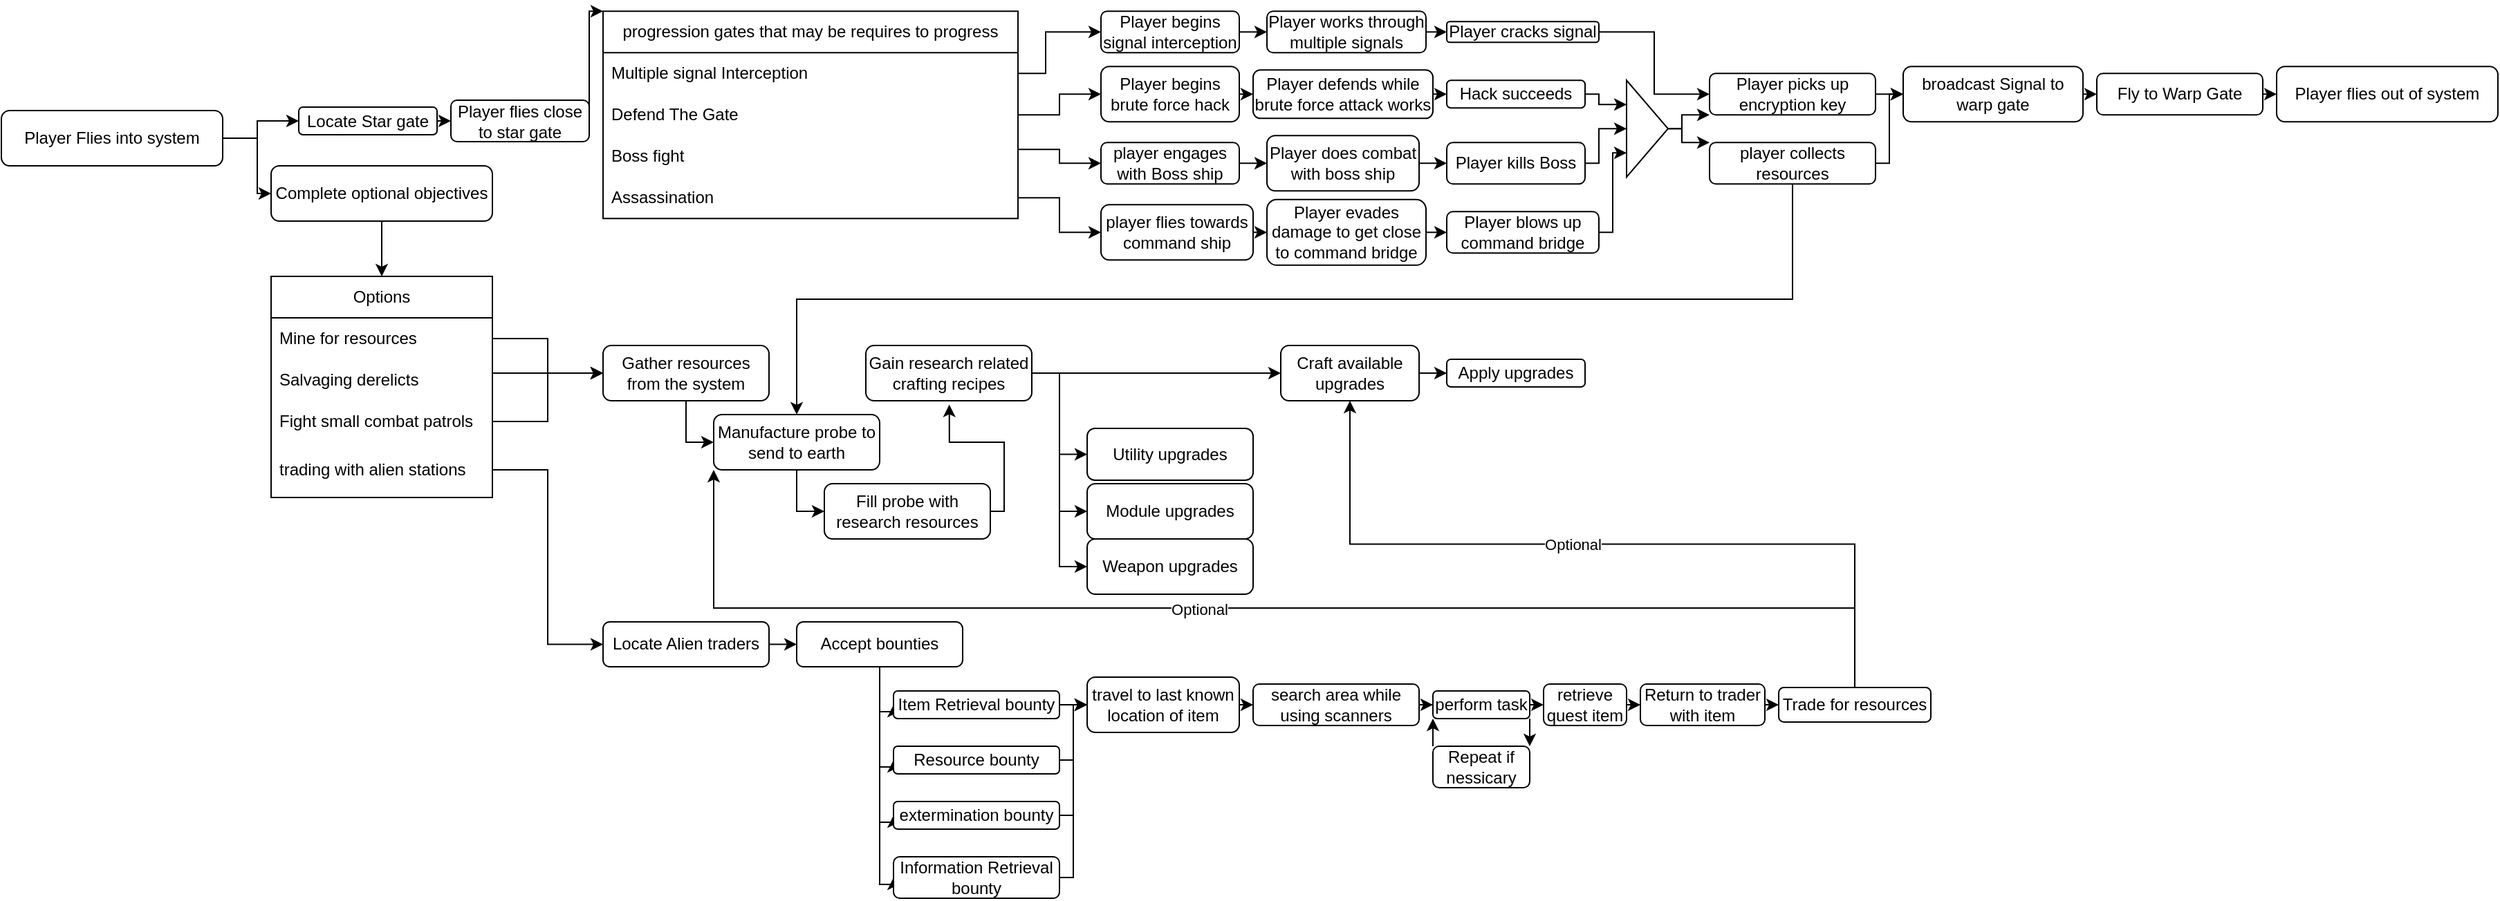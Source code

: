 <mxfile version="24.4.6" type="device">
  <diagram name="Page-1" id="IX2DLJ35YjW76E760JXb">
    <mxGraphModel dx="2074" dy="1196" grid="1" gridSize="10" guides="1" tooltips="1" connect="1" arrows="1" fold="1" page="1" pageScale="1" pageWidth="850" pageHeight="1100" math="0" shadow="0">
      <root>
        <mxCell id="0" />
        <mxCell id="1" parent="0" />
        <mxCell id="Pbyc2BM_ThtSnBs7eUJm-4" value="Module upgrades" style="rounded=1;whiteSpace=wrap;html=1;" vertex="1" parent="1">
          <mxGeometry x="950" y="480" width="120" height="40" as="geometry" />
        </mxCell>
        <mxCell id="Pbyc2BM_ThtSnBs7eUJm-11" value="Utility upgrades" style="rounded=1;whiteSpace=wrap;html=1;" vertex="1" parent="1">
          <mxGeometry x="950" y="440" width="120" height="37.5" as="geometry" />
        </mxCell>
        <mxCell id="Pbyc2BM_ThtSnBs7eUJm-5" value="Weapon upgrades" style="rounded=1;whiteSpace=wrap;html=1;" vertex="1" parent="1">
          <mxGeometry x="950" y="520" width="120" height="40" as="geometry" />
        </mxCell>
        <mxCell id="Pbyc2BM_ThtSnBs7eUJm-106" style="edgeStyle=orthogonalEdgeStyle;rounded=0;orthogonalLoop=1;jettySize=auto;html=1;exitX=0.5;exitY=1;exitDx=0;exitDy=0;entryX=0;entryY=0.5;entryDx=0;entryDy=0;" edge="1" parent="1" source="Pbyc2BM_ThtSnBs7eUJm-21" target="Pbyc2BM_ThtSnBs7eUJm-96">
          <mxGeometry relative="1" as="geometry">
            <Array as="points">
              <mxPoint x="660" y="450" />
            </Array>
          </mxGeometry>
        </mxCell>
        <mxCell id="Pbyc2BM_ThtSnBs7eUJm-21" value="Gather resources from the system" style="rounded=1;whiteSpace=wrap;html=1;" vertex="1" parent="1">
          <mxGeometry x="600" y="380" width="120" height="40" as="geometry" />
        </mxCell>
        <mxCell id="Pbyc2BM_ThtSnBs7eUJm-62" style="edgeStyle=orthogonalEdgeStyle;rounded=0;orthogonalLoop=1;jettySize=auto;html=1;exitX=1;exitY=0.5;exitDx=0;exitDy=0;" edge="1" parent="1" source="Pbyc2BM_ThtSnBs7eUJm-27" target="Pbyc2BM_ThtSnBs7eUJm-61">
          <mxGeometry relative="1" as="geometry" />
        </mxCell>
        <mxCell id="Pbyc2BM_ThtSnBs7eUJm-27" value="Craft available upgrades" style="rounded=1;whiteSpace=wrap;html=1;" vertex="1" parent="1">
          <mxGeometry x="1090" y="380" width="100" height="40" as="geometry" />
        </mxCell>
        <mxCell id="Pbyc2BM_ThtSnBs7eUJm-40" style="edgeStyle=orthogonalEdgeStyle;rounded=0;orthogonalLoop=1;jettySize=auto;html=1;exitX=1;exitY=0.5;exitDx=0;exitDy=0;entryX=0;entryY=0.5;entryDx=0;entryDy=0;" edge="1" parent="1" source="Pbyc2BM_ThtSnBs7eUJm-34" target="Pbyc2BM_ThtSnBs7eUJm-35">
          <mxGeometry relative="1" as="geometry" />
        </mxCell>
        <mxCell id="Pbyc2BM_ThtSnBs7eUJm-34" value="Locate Alien traders" style="rounded=1;whiteSpace=wrap;html=1;" vertex="1" parent="1">
          <mxGeometry x="600" y="580" width="120" height="32.5" as="geometry" />
        </mxCell>
        <mxCell id="Pbyc2BM_ThtSnBs7eUJm-169" style="edgeStyle=orthogonalEdgeStyle;rounded=0;orthogonalLoop=1;jettySize=auto;html=1;exitX=0.5;exitY=1;exitDx=0;exitDy=0;entryX=0;entryY=0.5;entryDx=0;entryDy=0;" edge="1" parent="1" source="Pbyc2BM_ThtSnBs7eUJm-35" target="Pbyc2BM_ThtSnBs7eUJm-41">
          <mxGeometry relative="1" as="geometry">
            <Array as="points">
              <mxPoint x="800" y="645" />
            </Array>
          </mxGeometry>
        </mxCell>
        <mxCell id="Pbyc2BM_ThtSnBs7eUJm-170" style="edgeStyle=orthogonalEdgeStyle;rounded=0;orthogonalLoop=1;jettySize=auto;html=1;exitX=0.5;exitY=1;exitDx=0;exitDy=0;entryX=0;entryY=0.5;entryDx=0;entryDy=0;" edge="1" parent="1" source="Pbyc2BM_ThtSnBs7eUJm-35" target="Pbyc2BM_ThtSnBs7eUJm-36">
          <mxGeometry relative="1" as="geometry">
            <Array as="points">
              <mxPoint x="800" y="685" />
            </Array>
          </mxGeometry>
        </mxCell>
        <mxCell id="Pbyc2BM_ThtSnBs7eUJm-171" style="edgeStyle=orthogonalEdgeStyle;rounded=0;orthogonalLoop=1;jettySize=auto;html=1;exitX=0.5;exitY=1;exitDx=0;exitDy=0;entryX=0;entryY=0.5;entryDx=0;entryDy=0;" edge="1" parent="1" source="Pbyc2BM_ThtSnBs7eUJm-35" target="Pbyc2BM_ThtSnBs7eUJm-37">
          <mxGeometry relative="1" as="geometry">
            <Array as="points">
              <mxPoint x="800" y="725" />
            </Array>
          </mxGeometry>
        </mxCell>
        <mxCell id="Pbyc2BM_ThtSnBs7eUJm-172" style="edgeStyle=orthogonalEdgeStyle;rounded=0;orthogonalLoop=1;jettySize=auto;html=1;exitX=0.5;exitY=1;exitDx=0;exitDy=0;entryX=0;entryY=0.5;entryDx=0;entryDy=0;" edge="1" parent="1" source="Pbyc2BM_ThtSnBs7eUJm-35" target="Pbyc2BM_ThtSnBs7eUJm-42">
          <mxGeometry relative="1" as="geometry">
            <Array as="points">
              <mxPoint x="800" y="770" />
            </Array>
          </mxGeometry>
        </mxCell>
        <mxCell id="Pbyc2BM_ThtSnBs7eUJm-35" value="Accept bounties" style="rounded=1;whiteSpace=wrap;html=1;" vertex="1" parent="1">
          <mxGeometry x="740" y="580" width="120" height="32.5" as="geometry" />
        </mxCell>
        <mxCell id="Pbyc2BM_ThtSnBs7eUJm-139" style="edgeStyle=orthogonalEdgeStyle;rounded=0;orthogonalLoop=1;jettySize=auto;html=1;exitX=1;exitY=0.5;exitDx=0;exitDy=0;" edge="1" parent="1" source="Pbyc2BM_ThtSnBs7eUJm-36">
          <mxGeometry relative="1" as="geometry">
            <mxPoint x="990" y="640" as="targetPoint" />
            <Array as="points">
              <mxPoint x="940" y="680" />
              <mxPoint x="940" y="640" />
            </Array>
          </mxGeometry>
        </mxCell>
        <mxCell id="Pbyc2BM_ThtSnBs7eUJm-36" value="Resource bounty" style="rounded=1;whiteSpace=wrap;html=1;" vertex="1" parent="1">
          <mxGeometry x="810" y="670" width="120" height="20" as="geometry" />
        </mxCell>
        <mxCell id="Pbyc2BM_ThtSnBs7eUJm-166" style="edgeStyle=orthogonalEdgeStyle;rounded=0;orthogonalLoop=1;jettySize=auto;html=1;exitX=1;exitY=0.5;exitDx=0;exitDy=0;entryX=0;entryY=0.5;entryDx=0;entryDy=0;" edge="1" parent="1" source="Pbyc2BM_ThtSnBs7eUJm-37" target="Pbyc2BM_ThtSnBs7eUJm-122">
          <mxGeometry relative="1" as="geometry">
            <Array as="points">
              <mxPoint x="940" y="720" />
              <mxPoint x="940" y="640" />
            </Array>
          </mxGeometry>
        </mxCell>
        <mxCell id="Pbyc2BM_ThtSnBs7eUJm-37" value="extermination bounty" style="rounded=1;whiteSpace=wrap;html=1;" vertex="1" parent="1">
          <mxGeometry x="810" y="710" width="120" height="20" as="geometry" />
        </mxCell>
        <mxCell id="Pbyc2BM_ThtSnBs7eUJm-138" style="edgeStyle=orthogonalEdgeStyle;rounded=0;orthogonalLoop=1;jettySize=auto;html=1;exitX=1;exitY=0.5;exitDx=0;exitDy=0;entryX=0;entryY=0.5;entryDx=0;entryDy=0;" edge="1" parent="1" source="Pbyc2BM_ThtSnBs7eUJm-41" target="Pbyc2BM_ThtSnBs7eUJm-122">
          <mxGeometry relative="1" as="geometry" />
        </mxCell>
        <mxCell id="Pbyc2BM_ThtSnBs7eUJm-41" value="Item Retrieval bounty" style="rounded=1;whiteSpace=wrap;html=1;" vertex="1" parent="1">
          <mxGeometry x="810" y="630" width="120" height="20" as="geometry" />
        </mxCell>
        <mxCell id="Pbyc2BM_ThtSnBs7eUJm-167" style="edgeStyle=orthogonalEdgeStyle;rounded=0;orthogonalLoop=1;jettySize=auto;html=1;exitX=1;exitY=0.5;exitDx=0;exitDy=0;entryX=0;entryY=0.5;entryDx=0;entryDy=0;" edge="1" parent="1" source="Pbyc2BM_ThtSnBs7eUJm-42" target="Pbyc2BM_ThtSnBs7eUJm-122">
          <mxGeometry relative="1" as="geometry">
            <Array as="points">
              <mxPoint x="940" y="765" />
              <mxPoint x="940" y="640" />
            </Array>
          </mxGeometry>
        </mxCell>
        <mxCell id="Pbyc2BM_ThtSnBs7eUJm-42" value="Information Retrieval bounty" style="rounded=1;whiteSpace=wrap;html=1;" vertex="1" parent="1">
          <mxGeometry x="810" y="750" width="120" height="30" as="geometry" />
        </mxCell>
        <mxCell id="Pbyc2BM_ThtSnBs7eUJm-61" value="Apply upgrades" style="rounded=1;whiteSpace=wrap;html=1;" vertex="1" parent="1">
          <mxGeometry x="1210" y="390" width="100" height="20" as="geometry" />
        </mxCell>
        <mxCell id="Pbyc2BM_ThtSnBs7eUJm-63" style="edgeStyle=orthogonalEdgeStyle;rounded=0;orthogonalLoop=1;jettySize=auto;html=1;exitX=1;exitY=0.5;exitDx=0;exitDy=0;entryX=0;entryY=0.5;entryDx=0;entryDy=0;" edge="1" source="Pbyc2BM_ThtSnBs7eUJm-65" target="Pbyc2BM_ThtSnBs7eUJm-74" parent="1">
          <mxGeometry relative="1" as="geometry">
            <Array as="points">
              <mxPoint x="350" y="230" />
              <mxPoint x="350" y="270" />
            </Array>
          </mxGeometry>
        </mxCell>
        <mxCell id="Pbyc2BM_ThtSnBs7eUJm-237" style="edgeStyle=orthogonalEdgeStyle;rounded=0;orthogonalLoop=1;jettySize=auto;html=1;exitX=1;exitY=0.5;exitDx=0;exitDy=0;entryX=0;entryY=0.5;entryDx=0;entryDy=0;" edge="1" parent="1" source="Pbyc2BM_ThtSnBs7eUJm-65" target="Pbyc2BM_ThtSnBs7eUJm-129">
          <mxGeometry relative="1" as="geometry">
            <Array as="points">
              <mxPoint x="350" y="230" />
              <mxPoint x="350" y="218" />
            </Array>
          </mxGeometry>
        </mxCell>
        <mxCell id="Pbyc2BM_ThtSnBs7eUJm-65" value="Player Flies into system" style="rounded=1;whiteSpace=wrap;html=1;" vertex="1" parent="1">
          <mxGeometry x="165" y="210" width="160" height="40" as="geometry" />
        </mxCell>
        <mxCell id="Pbyc2BM_ThtSnBs7eUJm-67" value="Player flies out of system" style="rounded=1;whiteSpace=wrap;html=1;" vertex="1" parent="1">
          <mxGeometry x="1810" y="178.13" width="160" height="40" as="geometry" />
        </mxCell>
        <mxCell id="Pbyc2BM_ThtSnBs7eUJm-92" style="edgeStyle=orthogonalEdgeStyle;rounded=0;orthogonalLoop=1;jettySize=auto;html=1;exitX=1;exitY=0.5;exitDx=0;exitDy=0;entryX=0;entryY=0.5;entryDx=0;entryDy=0;" edge="1" parent="1" source="Pbyc2BM_ThtSnBs7eUJm-69" target="Pbyc2BM_ThtSnBs7eUJm-67">
          <mxGeometry relative="1" as="geometry" />
        </mxCell>
        <mxCell id="Pbyc2BM_ThtSnBs7eUJm-69" value="Fly to Warp Gate" style="rounded=1;whiteSpace=wrap;html=1;" vertex="1" parent="1">
          <mxGeometry x="1680" y="183.13" width="120" height="30" as="geometry" />
        </mxCell>
        <mxCell id="Pbyc2BM_ThtSnBs7eUJm-73" style="edgeStyle=orthogonalEdgeStyle;rounded=0;orthogonalLoop=1;jettySize=auto;html=1;exitX=0.5;exitY=1;exitDx=0;exitDy=0;entryX=0.5;entryY=0;entryDx=0;entryDy=0;" edge="1" source="Pbyc2BM_ThtSnBs7eUJm-74" target="Pbyc2BM_ThtSnBs7eUJm-83" parent="1">
          <mxGeometry relative="1" as="geometry" />
        </mxCell>
        <mxCell id="Pbyc2BM_ThtSnBs7eUJm-74" value="Complete optional objectives" style="rounded=1;whiteSpace=wrap;html=1;" vertex="1" parent="1">
          <mxGeometry x="360" y="250" width="160" height="40" as="geometry" />
        </mxCell>
        <mxCell id="Pbyc2BM_ThtSnBs7eUJm-76" value="progression gates that may be requires to progress" style="swimlane;fontStyle=0;childLayout=stackLayout;horizontal=1;startSize=30;horizontalStack=0;resizeParent=1;resizeParentMax=0;resizeLast=0;collapsible=1;marginBottom=0;whiteSpace=wrap;html=1;" vertex="1" parent="1">
          <mxGeometry x="600" y="138.13" width="300" height="150" as="geometry">
            <mxRectangle x="800" y="100" width="310" height="30" as="alternateBounds" />
          </mxGeometry>
        </mxCell>
        <mxCell id="Pbyc2BM_ThtSnBs7eUJm-78" value="Multiple signal Interception" style="text;strokeColor=none;fillColor=none;align=left;verticalAlign=middle;spacingLeft=4;spacingRight=4;overflow=hidden;points=[[0,0.5],[1,0.5]];portConstraint=eastwest;rotatable=0;whiteSpace=wrap;html=1;" vertex="1" parent="Pbyc2BM_ThtSnBs7eUJm-76">
          <mxGeometry y="30" width="300" height="30" as="geometry" />
        </mxCell>
        <mxCell id="Pbyc2BM_ThtSnBs7eUJm-77" value="Defend The Gate" style="text;strokeColor=none;fillColor=none;align=left;verticalAlign=middle;spacingLeft=4;spacingRight=4;overflow=hidden;points=[[0,0.5],[1,0.5]];portConstraint=eastwest;rotatable=0;whiteSpace=wrap;html=1;" vertex="1" parent="Pbyc2BM_ThtSnBs7eUJm-76">
          <mxGeometry y="60" width="300" height="30" as="geometry" />
        </mxCell>
        <mxCell id="Pbyc2BM_ThtSnBs7eUJm-79" value="Boss fight" style="text;strokeColor=none;fillColor=none;align=left;verticalAlign=middle;spacingLeft=4;spacingRight=4;overflow=hidden;points=[[0,0.5],[1,0.5]];portConstraint=eastwest;rotatable=0;whiteSpace=wrap;html=1;" vertex="1" parent="Pbyc2BM_ThtSnBs7eUJm-76">
          <mxGeometry y="90" width="300" height="30" as="geometry" />
        </mxCell>
        <mxCell id="Pbyc2BM_ThtSnBs7eUJm-80" value="Assassination" style="text;strokeColor=none;fillColor=none;align=left;verticalAlign=middle;spacingLeft=4;spacingRight=4;overflow=hidden;points=[[0,0.5],[1,0.5]];portConstraint=eastwest;rotatable=0;whiteSpace=wrap;html=1;" vertex="1" parent="Pbyc2BM_ThtSnBs7eUJm-76">
          <mxGeometry y="120" width="300" height="30" as="geometry" />
        </mxCell>
        <mxCell id="Pbyc2BM_ThtSnBs7eUJm-93" style="edgeStyle=orthogonalEdgeStyle;rounded=0;orthogonalLoop=1;jettySize=auto;html=1;exitX=1;exitY=0.5;exitDx=0;exitDy=0;" edge="1" parent="Pbyc2BM_ThtSnBs7eUJm-76" source="Pbyc2BM_ThtSnBs7eUJm-78" target="Pbyc2BM_ThtSnBs7eUJm-78">
          <mxGeometry relative="1" as="geometry" />
        </mxCell>
        <mxCell id="Pbyc2BM_ThtSnBs7eUJm-222" style="edgeStyle=orthogonalEdgeStyle;rounded=0;orthogonalLoop=1;jettySize=auto;html=1;exitX=1;exitY=0.5;exitDx=0;exitDy=0;entryX=0;entryY=0.5;entryDx=0;entryDy=0;" edge="1" parent="1" source="Pbyc2BM_ThtSnBs7eUJm-82" target="Pbyc2BM_ThtSnBs7eUJm-184">
          <mxGeometry relative="1" as="geometry" />
        </mxCell>
        <mxCell id="Pbyc2BM_ThtSnBs7eUJm-82" value="Player defends while brute force attack works" style="rounded=1;whiteSpace=wrap;html=1;" vertex="1" parent="1">
          <mxGeometry x="1070" y="180.63" width="130" height="35" as="geometry" />
        </mxCell>
        <mxCell id="Pbyc2BM_ThtSnBs7eUJm-83" value="Options" style="swimlane;fontStyle=0;childLayout=stackLayout;horizontal=1;startSize=30;horizontalStack=0;resizeParent=1;resizeParentMax=0;resizeLast=0;collapsible=1;marginBottom=0;whiteSpace=wrap;html=1;" vertex="1" parent="1">
          <mxGeometry x="360" y="330" width="160" height="160" as="geometry">
            <mxRectangle x="360" y="330" width="80" height="30" as="alternateBounds" />
          </mxGeometry>
        </mxCell>
        <mxCell id="Pbyc2BM_ThtSnBs7eUJm-84" value="Mine for resources" style="text;strokeColor=none;fillColor=none;align=left;verticalAlign=middle;spacingLeft=4;spacingRight=4;overflow=hidden;points=[[0,0.5],[1,0.5]];portConstraint=eastwest;rotatable=0;whiteSpace=wrap;html=1;" vertex="1" parent="Pbyc2BM_ThtSnBs7eUJm-83">
          <mxGeometry y="30" width="160" height="30" as="geometry" />
        </mxCell>
        <mxCell id="Pbyc2BM_ThtSnBs7eUJm-85" value="Salvaging derelicts" style="text;strokeColor=none;fillColor=none;align=left;verticalAlign=middle;spacingLeft=4;spacingRight=4;overflow=hidden;points=[[0,0.5],[1,0.5]];portConstraint=eastwest;rotatable=0;whiteSpace=wrap;html=1;" vertex="1" parent="Pbyc2BM_ThtSnBs7eUJm-83">
          <mxGeometry y="60" width="160" height="30" as="geometry" />
        </mxCell>
        <mxCell id="Pbyc2BM_ThtSnBs7eUJm-86" value="Fight small combat patrols" style="text;strokeColor=none;fillColor=none;align=left;verticalAlign=middle;spacingLeft=4;spacingRight=4;overflow=hidden;points=[[0,0.5],[1,0.5]];portConstraint=eastwest;rotatable=0;whiteSpace=wrap;html=1;" vertex="1" parent="Pbyc2BM_ThtSnBs7eUJm-83">
          <mxGeometry y="90" width="160" height="30" as="geometry" />
        </mxCell>
        <mxCell id="Pbyc2BM_ThtSnBs7eUJm-87" value="trading with alien stations" style="text;strokeColor=none;fillColor=none;align=left;verticalAlign=middle;spacingLeft=4;spacingRight=4;overflow=hidden;points=[[0,0.5],[1,0.5]];portConstraint=eastwest;rotatable=0;whiteSpace=wrap;html=1;" vertex="1" parent="Pbyc2BM_ThtSnBs7eUJm-83">
          <mxGeometry y="120" width="160" height="40" as="geometry" />
        </mxCell>
        <mxCell id="Pbyc2BM_ThtSnBs7eUJm-95" style="edgeStyle=orthogonalEdgeStyle;rounded=0;orthogonalLoop=1;jettySize=auto;html=1;exitX=1;exitY=0.5;exitDx=0;exitDy=0;entryX=0;entryY=0.5;entryDx=0;entryDy=0;" edge="1" parent="1" source="Pbyc2BM_ThtSnBs7eUJm-87" target="Pbyc2BM_ThtSnBs7eUJm-34">
          <mxGeometry relative="1" as="geometry">
            <Array as="points">
              <mxPoint x="560" y="470" />
              <mxPoint x="560" y="596" />
            </Array>
          </mxGeometry>
        </mxCell>
        <mxCell id="Pbyc2BM_ThtSnBs7eUJm-107" style="edgeStyle=orthogonalEdgeStyle;rounded=0;orthogonalLoop=1;jettySize=auto;html=1;exitX=0.5;exitY=1;exitDx=0;exitDy=0;entryX=0;entryY=0.5;entryDx=0;entryDy=0;" edge="1" parent="1" source="Pbyc2BM_ThtSnBs7eUJm-96" target="Pbyc2BM_ThtSnBs7eUJm-97">
          <mxGeometry relative="1" as="geometry">
            <Array as="points">
              <mxPoint x="740" y="500" />
            </Array>
          </mxGeometry>
        </mxCell>
        <mxCell id="Pbyc2BM_ThtSnBs7eUJm-96" value="Manufacture probe to send to earth" style="rounded=1;whiteSpace=wrap;html=1;" vertex="1" parent="1">
          <mxGeometry x="680" y="430" width="120" height="40" as="geometry" />
        </mxCell>
        <mxCell id="Pbyc2BM_ThtSnBs7eUJm-97" value="Fill probe with research resources" style="rounded=1;whiteSpace=wrap;html=1;" vertex="1" parent="1">
          <mxGeometry x="760" y="480" width="120" height="40" as="geometry" />
        </mxCell>
        <mxCell id="Pbyc2BM_ThtSnBs7eUJm-109" style="edgeStyle=orthogonalEdgeStyle;rounded=0;orthogonalLoop=1;jettySize=auto;html=1;exitX=1;exitY=0.5;exitDx=0;exitDy=0;entryX=0;entryY=0.5;entryDx=0;entryDy=0;" edge="1" parent="1" source="Pbyc2BM_ThtSnBs7eUJm-99" target="Pbyc2BM_ThtSnBs7eUJm-11">
          <mxGeometry relative="1" as="geometry" />
        </mxCell>
        <mxCell id="Pbyc2BM_ThtSnBs7eUJm-110" style="edgeStyle=orthogonalEdgeStyle;rounded=0;orthogonalLoop=1;jettySize=auto;html=1;exitX=1;exitY=0.5;exitDx=0;exitDy=0;entryX=0;entryY=0.5;entryDx=0;entryDy=0;" edge="1" parent="1" source="Pbyc2BM_ThtSnBs7eUJm-99" target="Pbyc2BM_ThtSnBs7eUJm-4">
          <mxGeometry relative="1" as="geometry" />
        </mxCell>
        <mxCell id="Pbyc2BM_ThtSnBs7eUJm-111" style="edgeStyle=orthogonalEdgeStyle;rounded=0;orthogonalLoop=1;jettySize=auto;html=1;exitX=1;exitY=0.5;exitDx=0;exitDy=0;entryX=0;entryY=0.5;entryDx=0;entryDy=0;" edge="1" parent="1" source="Pbyc2BM_ThtSnBs7eUJm-99" target="Pbyc2BM_ThtSnBs7eUJm-5">
          <mxGeometry relative="1" as="geometry" />
        </mxCell>
        <mxCell id="Pbyc2BM_ThtSnBs7eUJm-113" style="edgeStyle=orthogonalEdgeStyle;rounded=0;orthogonalLoop=1;jettySize=auto;html=1;exitX=1;exitY=0.5;exitDx=0;exitDy=0;entryX=0;entryY=0.5;entryDx=0;entryDy=0;" edge="1" parent="1" source="Pbyc2BM_ThtSnBs7eUJm-99" target="Pbyc2BM_ThtSnBs7eUJm-27">
          <mxGeometry relative="1" as="geometry" />
        </mxCell>
        <mxCell id="Pbyc2BM_ThtSnBs7eUJm-99" value="Gain research related crafting recipes" style="rounded=1;whiteSpace=wrap;html=1;" vertex="1" parent="1">
          <mxGeometry x="790" y="380" width="120" height="40" as="geometry" />
        </mxCell>
        <mxCell id="Pbyc2BM_ThtSnBs7eUJm-103" style="edgeStyle=orthogonalEdgeStyle;rounded=0;orthogonalLoop=1;jettySize=auto;html=1;exitX=1;exitY=0.5;exitDx=0;exitDy=0;entryX=0;entryY=0.5;entryDx=0;entryDy=0;" edge="1" parent="1" source="Pbyc2BM_ThtSnBs7eUJm-84" target="Pbyc2BM_ThtSnBs7eUJm-21">
          <mxGeometry relative="1" as="geometry" />
        </mxCell>
        <mxCell id="Pbyc2BM_ThtSnBs7eUJm-104" style="edgeStyle=orthogonalEdgeStyle;rounded=0;orthogonalLoop=1;jettySize=auto;html=1;exitX=1;exitY=0.5;exitDx=0;exitDy=0;entryX=0;entryY=0.5;entryDx=0;entryDy=0;" edge="1" parent="1" source="Pbyc2BM_ThtSnBs7eUJm-85" target="Pbyc2BM_ThtSnBs7eUJm-21">
          <mxGeometry relative="1" as="geometry">
            <Array as="points">
              <mxPoint x="520" y="400" />
            </Array>
          </mxGeometry>
        </mxCell>
        <mxCell id="Pbyc2BM_ThtSnBs7eUJm-105" style="edgeStyle=orthogonalEdgeStyle;rounded=0;orthogonalLoop=1;jettySize=auto;html=1;exitX=1;exitY=0.5;exitDx=0;exitDy=0;entryX=0;entryY=0.5;entryDx=0;entryDy=0;" edge="1" parent="1" source="Pbyc2BM_ThtSnBs7eUJm-86" target="Pbyc2BM_ThtSnBs7eUJm-21">
          <mxGeometry relative="1" as="geometry" />
        </mxCell>
        <mxCell id="Pbyc2BM_ThtSnBs7eUJm-108" style="edgeStyle=orthogonalEdgeStyle;rounded=0;orthogonalLoop=1;jettySize=auto;html=1;exitX=1;exitY=0.5;exitDx=0;exitDy=0;entryX=0.503;entryY=1.07;entryDx=0;entryDy=0;entryPerimeter=0;" edge="1" parent="1" source="Pbyc2BM_ThtSnBs7eUJm-97" target="Pbyc2BM_ThtSnBs7eUJm-99">
          <mxGeometry relative="1" as="geometry">
            <Array as="points">
              <mxPoint x="890" y="500" />
              <mxPoint x="890" y="450" />
              <mxPoint x="850" y="450" />
            </Array>
          </mxGeometry>
        </mxCell>
        <mxCell id="Pbyc2BM_ThtSnBs7eUJm-132" style="edgeStyle=orthogonalEdgeStyle;rounded=0;orthogonalLoop=1;jettySize=auto;html=1;exitX=1;exitY=0.5;exitDx=0;exitDy=0;entryX=0;entryY=0.5;entryDx=0;entryDy=0;" edge="1" parent="1" source="Pbyc2BM_ThtSnBs7eUJm-122" target="Pbyc2BM_ThtSnBs7eUJm-123">
          <mxGeometry relative="1" as="geometry" />
        </mxCell>
        <mxCell id="Pbyc2BM_ThtSnBs7eUJm-122" value="travel to last known location of item" style="rounded=1;whiteSpace=wrap;html=1;" vertex="1" parent="1">
          <mxGeometry x="950" y="620" width="110" height="40" as="geometry" />
        </mxCell>
        <mxCell id="Pbyc2BM_ThtSnBs7eUJm-134" style="edgeStyle=orthogonalEdgeStyle;rounded=0;orthogonalLoop=1;jettySize=auto;html=1;exitX=1;exitY=0.5;exitDx=0;exitDy=0;" edge="1" parent="1" source="Pbyc2BM_ThtSnBs7eUJm-123" target="Pbyc2BM_ThtSnBs7eUJm-124">
          <mxGeometry relative="1" as="geometry" />
        </mxCell>
        <mxCell id="Pbyc2BM_ThtSnBs7eUJm-123" value="search area while using scanners" style="rounded=1;whiteSpace=wrap;html=1;" vertex="1" parent="1">
          <mxGeometry x="1070" y="625" width="120" height="30" as="geometry" />
        </mxCell>
        <mxCell id="Pbyc2BM_ThtSnBs7eUJm-164" style="edgeStyle=orthogonalEdgeStyle;rounded=0;orthogonalLoop=1;jettySize=auto;html=1;exitX=1;exitY=1;exitDx=0;exitDy=0;entryX=1;entryY=0;entryDx=0;entryDy=0;" edge="1" parent="1" source="Pbyc2BM_ThtSnBs7eUJm-124" target="Pbyc2BM_ThtSnBs7eUJm-163">
          <mxGeometry relative="1" as="geometry" />
        </mxCell>
        <mxCell id="Pbyc2BM_ThtSnBs7eUJm-168" style="edgeStyle=orthogonalEdgeStyle;rounded=0;orthogonalLoop=1;jettySize=auto;html=1;exitX=1;exitY=0.5;exitDx=0;exitDy=0;entryX=0;entryY=0.5;entryDx=0;entryDy=0;" edge="1" parent="1" source="Pbyc2BM_ThtSnBs7eUJm-124" target="Pbyc2BM_ThtSnBs7eUJm-125">
          <mxGeometry relative="1" as="geometry" />
        </mxCell>
        <mxCell id="Pbyc2BM_ThtSnBs7eUJm-124" value="perform task" style="rounded=1;whiteSpace=wrap;html=1;" vertex="1" parent="1">
          <mxGeometry x="1200" y="630" width="70" height="20" as="geometry" />
        </mxCell>
        <mxCell id="Pbyc2BM_ThtSnBs7eUJm-136" style="edgeStyle=orthogonalEdgeStyle;rounded=0;orthogonalLoop=1;jettySize=auto;html=1;exitX=1;exitY=0.5;exitDx=0;exitDy=0;entryX=0;entryY=0.5;entryDx=0;entryDy=0;" edge="1" parent="1" source="Pbyc2BM_ThtSnBs7eUJm-125" target="Pbyc2BM_ThtSnBs7eUJm-126">
          <mxGeometry relative="1" as="geometry" />
        </mxCell>
        <mxCell id="Pbyc2BM_ThtSnBs7eUJm-125" value="retrieve quest item" style="rounded=1;whiteSpace=wrap;html=1;" vertex="1" parent="1">
          <mxGeometry x="1280" y="625" width="60" height="30" as="geometry" />
        </mxCell>
        <mxCell id="Pbyc2BM_ThtSnBs7eUJm-137" style="edgeStyle=orthogonalEdgeStyle;rounded=0;orthogonalLoop=1;jettySize=auto;html=1;exitX=1;exitY=0.5;exitDx=0;exitDy=0;entryX=0;entryY=0.5;entryDx=0;entryDy=0;" edge="1" parent="1" source="Pbyc2BM_ThtSnBs7eUJm-126" target="Pbyc2BM_ThtSnBs7eUJm-127">
          <mxGeometry relative="1" as="geometry" />
        </mxCell>
        <mxCell id="Pbyc2BM_ThtSnBs7eUJm-126" value="Return to trader with item" style="rounded=1;whiteSpace=wrap;html=1;" vertex="1" parent="1">
          <mxGeometry x="1350" y="625" width="90" height="30" as="geometry" />
        </mxCell>
        <mxCell id="Pbyc2BM_ThtSnBs7eUJm-173" style="edgeStyle=orthogonalEdgeStyle;rounded=0;orthogonalLoop=1;jettySize=auto;html=1;exitX=0.5;exitY=0;exitDx=0;exitDy=0;entryX=0.5;entryY=1;entryDx=0;entryDy=0;" edge="1" parent="1" source="Pbyc2BM_ThtSnBs7eUJm-127" target="Pbyc2BM_ThtSnBs7eUJm-27">
          <mxGeometry relative="1" as="geometry" />
        </mxCell>
        <mxCell id="Pbyc2BM_ThtSnBs7eUJm-174" value="Optional" style="edgeLabel;html=1;align=center;verticalAlign=middle;resizable=0;points=[];" vertex="1" connectable="0" parent="Pbyc2BM_ThtSnBs7eUJm-173">
          <mxGeometry x="0.076" relative="1" as="geometry">
            <mxPoint as="offset" />
          </mxGeometry>
        </mxCell>
        <mxCell id="Pbyc2BM_ThtSnBs7eUJm-238" style="edgeStyle=orthogonalEdgeStyle;rounded=0;orthogonalLoop=1;jettySize=auto;html=1;exitX=0.5;exitY=0;exitDx=0;exitDy=0;entryX=0;entryY=1;entryDx=0;entryDy=0;" edge="1" parent="1" source="Pbyc2BM_ThtSnBs7eUJm-127" target="Pbyc2BM_ThtSnBs7eUJm-96">
          <mxGeometry relative="1" as="geometry">
            <Array as="points">
              <mxPoint x="1505" y="570" />
              <mxPoint x="680" y="570" />
            </Array>
          </mxGeometry>
        </mxCell>
        <mxCell id="Pbyc2BM_ThtSnBs7eUJm-239" value="Optional" style="edgeLabel;html=1;align=center;verticalAlign=middle;resizable=0;points=[];" vertex="1" connectable="0" parent="Pbyc2BM_ThtSnBs7eUJm-238">
          <mxGeometry x="0.084" y="1" relative="1" as="geometry">
            <mxPoint x="1" as="offset" />
          </mxGeometry>
        </mxCell>
        <mxCell id="Pbyc2BM_ThtSnBs7eUJm-127" value="Trade for resources" style="rounded=1;whiteSpace=wrap;html=1;" vertex="1" parent="1">
          <mxGeometry x="1450" y="627.5" width="110" height="25" as="geometry" />
        </mxCell>
        <mxCell id="Pbyc2BM_ThtSnBs7eUJm-218" style="edgeStyle=orthogonalEdgeStyle;rounded=0;orthogonalLoop=1;jettySize=auto;html=1;exitX=1;exitY=0.5;exitDx=0;exitDy=0;entryX=0;entryY=0.5;entryDx=0;entryDy=0;" edge="1" parent="1" source="Pbyc2BM_ThtSnBs7eUJm-129" target="Pbyc2BM_ThtSnBs7eUJm-176">
          <mxGeometry relative="1" as="geometry" />
        </mxCell>
        <mxCell id="Pbyc2BM_ThtSnBs7eUJm-129" value="Locate Star gate" style="rounded=1;whiteSpace=wrap;html=1;" vertex="1" parent="1">
          <mxGeometry x="380" y="207.5" width="100" height="20" as="geometry" />
        </mxCell>
        <mxCell id="Pbyc2BM_ThtSnBs7eUJm-165" style="edgeStyle=orthogonalEdgeStyle;rounded=0;orthogonalLoop=1;jettySize=auto;html=1;exitX=0;exitY=0;exitDx=0;exitDy=0;entryX=0;entryY=1;entryDx=0;entryDy=0;" edge="1" parent="1" source="Pbyc2BM_ThtSnBs7eUJm-163" target="Pbyc2BM_ThtSnBs7eUJm-124">
          <mxGeometry relative="1" as="geometry" />
        </mxCell>
        <mxCell id="Pbyc2BM_ThtSnBs7eUJm-163" value="Repeat if nessicary" style="rounded=1;whiteSpace=wrap;html=1;" vertex="1" parent="1">
          <mxGeometry x="1200" y="670" width="70" height="30" as="geometry" />
        </mxCell>
        <mxCell id="Pbyc2BM_ThtSnBs7eUJm-217" style="edgeStyle=orthogonalEdgeStyle;rounded=0;orthogonalLoop=1;jettySize=auto;html=1;exitX=1;exitY=0.5;exitDx=0;exitDy=0;entryX=0;entryY=0;entryDx=0;entryDy=0;" edge="1" parent="1" source="Pbyc2BM_ThtSnBs7eUJm-176" target="Pbyc2BM_ThtSnBs7eUJm-76">
          <mxGeometry relative="1" as="geometry">
            <Array as="points">
              <mxPoint x="590" y="138" />
            </Array>
          </mxGeometry>
        </mxCell>
        <mxCell id="Pbyc2BM_ThtSnBs7eUJm-176" value="Player flies close to star gate" style="rounded=1;whiteSpace=wrap;html=1;" vertex="1" parent="1">
          <mxGeometry x="490" y="202.5" width="100" height="30" as="geometry" />
        </mxCell>
        <mxCell id="Pbyc2BM_ThtSnBs7eUJm-227" style="edgeStyle=orthogonalEdgeStyle;rounded=0;orthogonalLoop=1;jettySize=auto;html=1;exitX=1;exitY=0.5;exitDx=0;exitDy=0;entryX=0;entryY=0.5;entryDx=0;entryDy=0;" edge="1" parent="1" source="Pbyc2BM_ThtSnBs7eUJm-177" target="Pbyc2BM_ThtSnBs7eUJm-226">
          <mxGeometry relative="1" as="geometry" />
        </mxCell>
        <mxCell id="Pbyc2BM_ThtSnBs7eUJm-177" value="player engages with Boss ship" style="rounded=1;whiteSpace=wrap;html=1;" vertex="1" parent="1">
          <mxGeometry x="960" y="233.13" width="100" height="30" as="geometry" />
        </mxCell>
        <mxCell id="Pbyc2BM_ThtSnBs7eUJm-205" style="edgeStyle=orthogonalEdgeStyle;rounded=0;orthogonalLoop=1;jettySize=auto;html=1;exitX=1;exitY=0.5;exitDx=0;exitDy=0;entryX=0;entryY=0.5;entryDx=0;entryDy=0;" edge="1" parent="1" source="Pbyc2BM_ThtSnBs7eUJm-178" target="Pbyc2BM_ThtSnBs7eUJm-202">
          <mxGeometry relative="1" as="geometry">
            <Array as="points">
              <mxPoint x="1320" y="248.13" />
              <mxPoint x="1320" y="223.13" />
            </Array>
          </mxGeometry>
        </mxCell>
        <mxCell id="Pbyc2BM_ThtSnBs7eUJm-178" value="Player kills Boss" style="rounded=1;whiteSpace=wrap;html=1;" vertex="1" parent="1">
          <mxGeometry x="1210" y="233.13" width="100" height="30" as="geometry" />
        </mxCell>
        <mxCell id="Pbyc2BM_ThtSnBs7eUJm-219" style="edgeStyle=orthogonalEdgeStyle;rounded=0;orthogonalLoop=1;jettySize=auto;html=1;exitX=0.5;exitY=1;exitDx=0;exitDy=0;entryX=0.5;entryY=0;entryDx=0;entryDy=0;" edge="1" parent="1" source="Pbyc2BM_ThtSnBs7eUJm-179" target="Pbyc2BM_ThtSnBs7eUJm-96">
          <mxGeometry relative="1" as="geometry" />
        </mxCell>
        <mxCell id="Pbyc2BM_ThtSnBs7eUJm-235" style="edgeStyle=orthogonalEdgeStyle;rounded=0;orthogonalLoop=1;jettySize=auto;html=1;exitX=1;exitY=0.5;exitDx=0;exitDy=0;entryX=0;entryY=0.5;entryDx=0;entryDy=0;" edge="1" parent="1" source="Pbyc2BM_ThtSnBs7eUJm-179" target="Pbyc2BM_ThtSnBs7eUJm-233">
          <mxGeometry relative="1" as="geometry">
            <Array as="points">
              <mxPoint x="1530" y="248.13" />
              <mxPoint x="1530" y="198.13" />
            </Array>
          </mxGeometry>
        </mxCell>
        <mxCell id="Pbyc2BM_ThtSnBs7eUJm-179" value="player collects resources" style="rounded=1;whiteSpace=wrap;html=1;" vertex="1" parent="1">
          <mxGeometry x="1400" y="233.13" width="120" height="30" as="geometry" />
        </mxCell>
        <mxCell id="Pbyc2BM_ThtSnBs7eUJm-230" style="edgeStyle=orthogonalEdgeStyle;rounded=0;orthogonalLoop=1;jettySize=auto;html=1;exitX=1;exitY=0.5;exitDx=0;exitDy=0;entryX=0;entryY=0.5;entryDx=0;entryDy=0;" edge="1" parent="1" source="Pbyc2BM_ThtSnBs7eUJm-180" target="Pbyc2BM_ThtSnBs7eUJm-229">
          <mxGeometry relative="1" as="geometry" />
        </mxCell>
        <mxCell id="Pbyc2BM_ThtSnBs7eUJm-180" value="player flies towards command ship" style="rounded=1;whiteSpace=wrap;html=1;" vertex="1" parent="1">
          <mxGeometry x="960" y="278.13" width="110" height="40" as="geometry" />
        </mxCell>
        <mxCell id="Pbyc2BM_ThtSnBs7eUJm-206" style="edgeStyle=orthogonalEdgeStyle;rounded=0;orthogonalLoop=1;jettySize=auto;html=1;exitX=1;exitY=0.5;exitDx=0;exitDy=0;entryX=0;entryY=0.75;entryDx=0;entryDy=0;" edge="1" parent="1" source="Pbyc2BM_ThtSnBs7eUJm-181" target="Pbyc2BM_ThtSnBs7eUJm-202">
          <mxGeometry relative="1" as="geometry">
            <Array as="points">
              <mxPoint x="1330" y="298.13" />
              <mxPoint x="1330" y="241.13" />
            </Array>
          </mxGeometry>
        </mxCell>
        <mxCell id="Pbyc2BM_ThtSnBs7eUJm-181" value="Player blows up command bridge" style="rounded=1;whiteSpace=wrap;html=1;" vertex="1" parent="1">
          <mxGeometry x="1210" y="283.13" width="110" height="30" as="geometry" />
        </mxCell>
        <mxCell id="Pbyc2BM_ThtSnBs7eUJm-234" style="edgeStyle=orthogonalEdgeStyle;rounded=0;orthogonalLoop=1;jettySize=auto;html=1;exitX=1;exitY=0.5;exitDx=0;exitDy=0;entryX=0;entryY=0.5;entryDx=0;entryDy=0;" edge="1" parent="1" source="Pbyc2BM_ThtSnBs7eUJm-182" target="Pbyc2BM_ThtSnBs7eUJm-233">
          <mxGeometry relative="1" as="geometry" />
        </mxCell>
        <mxCell id="Pbyc2BM_ThtSnBs7eUJm-182" value="Player picks up encryption key" style="rounded=1;whiteSpace=wrap;html=1;" vertex="1" parent="1">
          <mxGeometry x="1400" y="183.13" width="120" height="30" as="geometry" />
        </mxCell>
        <mxCell id="Pbyc2BM_ThtSnBs7eUJm-221" style="edgeStyle=orthogonalEdgeStyle;rounded=0;orthogonalLoop=1;jettySize=auto;html=1;exitX=1;exitY=0.5;exitDx=0;exitDy=0;entryX=0;entryY=0.5;entryDx=0;entryDy=0;" edge="1" parent="1" source="Pbyc2BM_ThtSnBs7eUJm-183" target="Pbyc2BM_ThtSnBs7eUJm-82">
          <mxGeometry relative="1" as="geometry" />
        </mxCell>
        <mxCell id="Pbyc2BM_ThtSnBs7eUJm-183" value="Player begins brute force hack" style="rounded=1;whiteSpace=wrap;html=1;" vertex="1" parent="1">
          <mxGeometry x="960" y="178.13" width="100" height="40" as="geometry" />
        </mxCell>
        <mxCell id="Pbyc2BM_ThtSnBs7eUJm-204" style="edgeStyle=orthogonalEdgeStyle;rounded=0;orthogonalLoop=1;jettySize=auto;html=1;exitX=1;exitY=0.5;exitDx=0;exitDy=0;entryX=0;entryY=0.25;entryDx=0;entryDy=0;" edge="1" parent="1" source="Pbyc2BM_ThtSnBs7eUJm-184" target="Pbyc2BM_ThtSnBs7eUJm-202">
          <mxGeometry relative="1" as="geometry">
            <Array as="points">
              <mxPoint x="1320" y="198.13" />
              <mxPoint x="1320" y="206.13" />
            </Array>
          </mxGeometry>
        </mxCell>
        <mxCell id="Pbyc2BM_ThtSnBs7eUJm-184" value="Hack succeeds" style="rounded=1;whiteSpace=wrap;html=1;" vertex="1" parent="1">
          <mxGeometry x="1210" y="188.13" width="100" height="20" as="geometry" />
        </mxCell>
        <mxCell id="Pbyc2BM_ThtSnBs7eUJm-225" style="edgeStyle=orthogonalEdgeStyle;rounded=0;orthogonalLoop=1;jettySize=auto;html=1;exitX=1;exitY=0.5;exitDx=0;exitDy=0;entryX=0;entryY=0.5;entryDx=0;entryDy=0;" edge="1" parent="1" source="Pbyc2BM_ThtSnBs7eUJm-185" target="Pbyc2BM_ThtSnBs7eUJm-223">
          <mxGeometry relative="1" as="geometry" />
        </mxCell>
        <mxCell id="Pbyc2BM_ThtSnBs7eUJm-185" value="Player begins signal interception" style="rounded=1;whiteSpace=wrap;html=1;" vertex="1" parent="1">
          <mxGeometry x="960" y="138.13" width="100" height="30" as="geometry" />
        </mxCell>
        <mxCell id="Pbyc2BM_ThtSnBs7eUJm-207" style="edgeStyle=orthogonalEdgeStyle;rounded=0;orthogonalLoop=1;jettySize=auto;html=1;exitX=1;exitY=0.5;exitDx=0;exitDy=0;entryX=0;entryY=0.5;entryDx=0;entryDy=0;" edge="1" parent="1" source="Pbyc2BM_ThtSnBs7eUJm-186" target="Pbyc2BM_ThtSnBs7eUJm-182">
          <mxGeometry relative="1" as="geometry" />
        </mxCell>
        <mxCell id="Pbyc2BM_ThtSnBs7eUJm-186" value="Player cracks signal" style="rounded=1;whiteSpace=wrap;html=1;" vertex="1" parent="1">
          <mxGeometry x="1210" y="145.63" width="110" height="15" as="geometry" />
        </mxCell>
        <mxCell id="Pbyc2BM_ThtSnBs7eUJm-208" style="edgeStyle=orthogonalEdgeStyle;rounded=0;orthogonalLoop=1;jettySize=auto;html=1;exitX=1;exitY=0.5;exitDx=0;exitDy=0;entryX=0;entryY=1;entryDx=0;entryDy=0;" edge="1" parent="1" source="Pbyc2BM_ThtSnBs7eUJm-202" target="Pbyc2BM_ThtSnBs7eUJm-182">
          <mxGeometry relative="1" as="geometry">
            <Array as="points">
              <mxPoint x="1380" y="223.13" />
              <mxPoint x="1380" y="213.13" />
            </Array>
          </mxGeometry>
        </mxCell>
        <mxCell id="Pbyc2BM_ThtSnBs7eUJm-209" style="edgeStyle=orthogonalEdgeStyle;rounded=0;orthogonalLoop=1;jettySize=auto;html=1;exitX=1;exitY=0.5;exitDx=0;exitDy=0;entryX=0;entryY=0;entryDx=0;entryDy=0;" edge="1" parent="1" source="Pbyc2BM_ThtSnBs7eUJm-202" target="Pbyc2BM_ThtSnBs7eUJm-179">
          <mxGeometry relative="1" as="geometry">
            <Array as="points">
              <mxPoint x="1380" y="223.13" />
              <mxPoint x="1380" y="233.13" />
            </Array>
          </mxGeometry>
        </mxCell>
        <mxCell id="Pbyc2BM_ThtSnBs7eUJm-202" value="" style="triangle;whiteSpace=wrap;html=1;" vertex="1" parent="1">
          <mxGeometry x="1340" y="188.13" width="30" height="70" as="geometry" />
        </mxCell>
        <mxCell id="Pbyc2BM_ThtSnBs7eUJm-213" style="edgeStyle=orthogonalEdgeStyle;rounded=0;orthogonalLoop=1;jettySize=auto;html=1;exitX=1;exitY=0.5;exitDx=0;exitDy=0;entryX=0;entryY=0.5;entryDx=0;entryDy=0;" edge="1" parent="1" source="Pbyc2BM_ThtSnBs7eUJm-77" target="Pbyc2BM_ThtSnBs7eUJm-183">
          <mxGeometry relative="1" as="geometry">
            <Array as="points">
              <mxPoint x="930" y="213.13" />
              <mxPoint x="930" y="198.13" />
            </Array>
          </mxGeometry>
        </mxCell>
        <mxCell id="Pbyc2BM_ThtSnBs7eUJm-214" style="edgeStyle=orthogonalEdgeStyle;rounded=0;orthogonalLoop=1;jettySize=auto;html=1;exitX=1;exitY=0.5;exitDx=0;exitDy=0;entryX=0;entryY=0.5;entryDx=0;entryDy=0;" edge="1" parent="1" source="Pbyc2BM_ThtSnBs7eUJm-80" target="Pbyc2BM_ThtSnBs7eUJm-180">
          <mxGeometry relative="1" as="geometry" />
        </mxCell>
        <mxCell id="Pbyc2BM_ThtSnBs7eUJm-215" style="edgeStyle=orthogonalEdgeStyle;rounded=0;orthogonalLoop=1;jettySize=auto;html=1;exitX=1;exitY=0.5;exitDx=0;exitDy=0;entryX=0;entryY=0.5;entryDx=0;entryDy=0;" edge="1" parent="1" source="Pbyc2BM_ThtSnBs7eUJm-79" target="Pbyc2BM_ThtSnBs7eUJm-177">
          <mxGeometry relative="1" as="geometry">
            <Array as="points">
              <mxPoint x="900" y="238.13" />
              <mxPoint x="930" y="238.13" />
              <mxPoint x="930" y="248.13" />
            </Array>
          </mxGeometry>
        </mxCell>
        <mxCell id="Pbyc2BM_ThtSnBs7eUJm-216" style="edgeStyle=orthogonalEdgeStyle;rounded=0;orthogonalLoop=1;jettySize=auto;html=1;exitX=1;exitY=0.5;exitDx=0;exitDy=0;entryX=0;entryY=0.5;entryDx=0;entryDy=0;" edge="1" parent="1" source="Pbyc2BM_ThtSnBs7eUJm-78" target="Pbyc2BM_ThtSnBs7eUJm-185">
          <mxGeometry relative="1" as="geometry">
            <Array as="points">
              <mxPoint x="920" y="183.13" />
              <mxPoint x="920" y="153.13" />
            </Array>
          </mxGeometry>
        </mxCell>
        <mxCell id="Pbyc2BM_ThtSnBs7eUJm-224" style="edgeStyle=orthogonalEdgeStyle;rounded=0;orthogonalLoop=1;jettySize=auto;html=1;exitX=1;exitY=0.5;exitDx=0;exitDy=0;entryX=0;entryY=0.5;entryDx=0;entryDy=0;" edge="1" parent="1" source="Pbyc2BM_ThtSnBs7eUJm-223" target="Pbyc2BM_ThtSnBs7eUJm-186">
          <mxGeometry relative="1" as="geometry" />
        </mxCell>
        <mxCell id="Pbyc2BM_ThtSnBs7eUJm-223" value="Player works through multiple signals" style="rounded=1;whiteSpace=wrap;html=1;" vertex="1" parent="1">
          <mxGeometry x="1080" y="138.13" width="115" height="30" as="geometry" />
        </mxCell>
        <mxCell id="Pbyc2BM_ThtSnBs7eUJm-232" style="edgeStyle=orthogonalEdgeStyle;rounded=0;orthogonalLoop=1;jettySize=auto;html=1;exitX=1;exitY=0.5;exitDx=0;exitDy=0;entryX=0;entryY=0.5;entryDx=0;entryDy=0;" edge="1" parent="1" source="Pbyc2BM_ThtSnBs7eUJm-226" target="Pbyc2BM_ThtSnBs7eUJm-178">
          <mxGeometry relative="1" as="geometry">
            <Array as="points">
              <mxPoint x="1190" y="248.13" />
            </Array>
          </mxGeometry>
        </mxCell>
        <mxCell id="Pbyc2BM_ThtSnBs7eUJm-226" value="Player does combat with boss ship" style="rounded=1;whiteSpace=wrap;html=1;" vertex="1" parent="1">
          <mxGeometry x="1080" y="228.13" width="110" height="40" as="geometry" />
        </mxCell>
        <mxCell id="Pbyc2BM_ThtSnBs7eUJm-231" style="edgeStyle=orthogonalEdgeStyle;rounded=0;orthogonalLoop=1;jettySize=auto;html=1;exitX=1;exitY=0.5;exitDx=0;exitDy=0;entryX=0;entryY=0.5;entryDx=0;entryDy=0;" edge="1" parent="1" source="Pbyc2BM_ThtSnBs7eUJm-229" target="Pbyc2BM_ThtSnBs7eUJm-181">
          <mxGeometry relative="1" as="geometry" />
        </mxCell>
        <mxCell id="Pbyc2BM_ThtSnBs7eUJm-229" value="Player evades damage to get close to command bridge" style="rounded=1;whiteSpace=wrap;html=1;" vertex="1" parent="1">
          <mxGeometry x="1080" y="274.38" width="115" height="47.5" as="geometry" />
        </mxCell>
        <mxCell id="Pbyc2BM_ThtSnBs7eUJm-236" style="edgeStyle=orthogonalEdgeStyle;rounded=0;orthogonalLoop=1;jettySize=auto;html=1;exitX=1;exitY=0.5;exitDx=0;exitDy=0;entryX=0;entryY=0.5;entryDx=0;entryDy=0;" edge="1" parent="1" source="Pbyc2BM_ThtSnBs7eUJm-233" target="Pbyc2BM_ThtSnBs7eUJm-69">
          <mxGeometry relative="1" as="geometry" />
        </mxCell>
        <mxCell id="Pbyc2BM_ThtSnBs7eUJm-233" value="broadcast Signal to warp gate" style="rounded=1;whiteSpace=wrap;html=1;" vertex="1" parent="1">
          <mxGeometry x="1540" y="178.13" width="130" height="40" as="geometry" />
        </mxCell>
      </root>
    </mxGraphModel>
  </diagram>
</mxfile>
